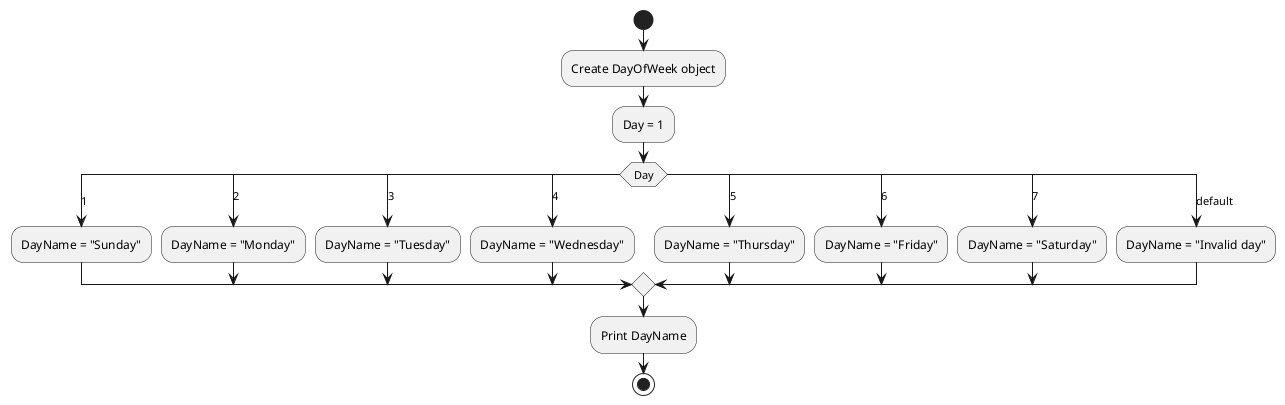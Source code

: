 @startuml
start
:Create DayOfWeek object;
:Day = 1;

switch (Day)
case (1)
  :DayName = "Sunday";
case (2)
  :DayName = "Monday";
case (3)
  :DayName = "Tuesday";
case (4)
  :DayName = "Wednesday";
case (5)
  :DayName = "Thursday";
case (6)
  :DayName = "Friday";
case (7)
  :DayName = "Saturday";
case (default)
  :DayName = "Invalid day";

endswitch
:Print DayName;
stop
@enduml